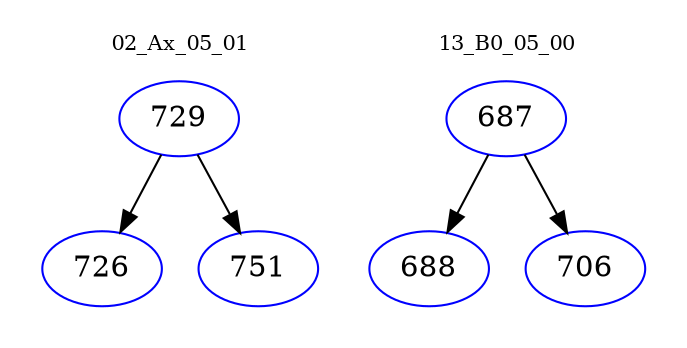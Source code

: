 digraph{
subgraph cluster_0 {
color = white
label = "02_Ax_05_01";
fontsize=10;
T0_729 [label="729", color="blue"]
T0_729 -> T0_726 [color="black"]
T0_726 [label="726", color="blue"]
T0_729 -> T0_751 [color="black"]
T0_751 [label="751", color="blue"]
}
subgraph cluster_1 {
color = white
label = "13_B0_05_00";
fontsize=10;
T1_687 [label="687", color="blue"]
T1_687 -> T1_688 [color="black"]
T1_688 [label="688", color="blue"]
T1_687 -> T1_706 [color="black"]
T1_706 [label="706", color="blue"]
}
}
